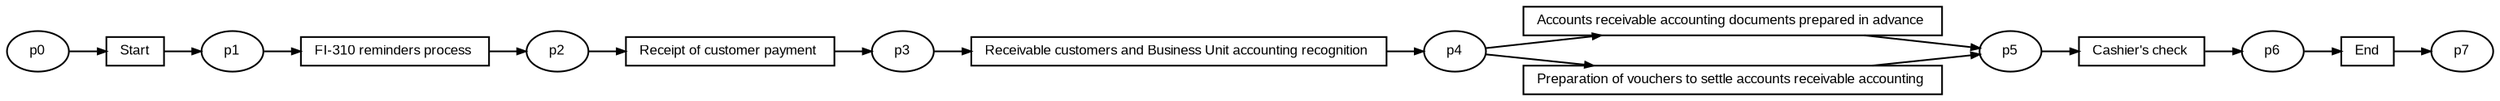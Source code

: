 digraph G {ranksep=".3"; fontsize="8"; remincross=true; margin="0.0,0.0"; fontname="Arial";rankdir="LR"; 
edge [arrowsize="0.5"];
node [height=".2",width=".2",fontname="Arial",fontsize="8"];
t0 [shape="box",label="End"];
t1 [shape="box",label="Cashier's check "];
t2 [shape="box",label="Accounts receivable accounting documents prepared in advance "];
t3 [shape="box",label="Preparation of vouchers to settle accounts receivable accounting "];
t4 [shape="box",label="Receivable customers and Business Unit accounting recognition "];
t5 [shape="box",label="Receipt of customer payment "];
t6 [shape="box",label="FI-310 reminders process "];
t7 [shape="box",label="Start"];
p0 [shape="oval",label="p7"];
p1 [shape="oval",label="p6"];
p2 [shape="oval",label="p5"];
p3 [shape="oval",label="p4"];
p4 [shape="oval",label="p3"];
p5 [shape="oval",label="p2"];
p6 [shape="oval",label="p1"];
p7 [shape="oval",label="p0"];
t5 -> p4[label=""];
t2 -> p2[label=""];
p7 -> t7[label=""];
p4 -> t4[label=""];
p2 -> t1[label=""];
t6 -> p5[label=""];
p6 -> t6[label=""];
p3 -> t3[label=""];
t4 -> p3[label=""];
t1 -> p1[label=""];
t3 -> p2[label=""];
p1 -> t0[label=""];
t0 -> p0[label=""];
p5 -> t5[label=""];
p3 -> t2[label=""];
t7 -> p6[label=""];
}
